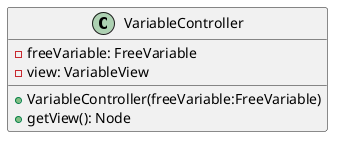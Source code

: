 @startuml

    class VariableController {
        -freeVariable: FreeVariable
        -view: VariableView
        +VariableController(freeVariable:FreeVariable)
        +getView(): Node
    }

@enduml
